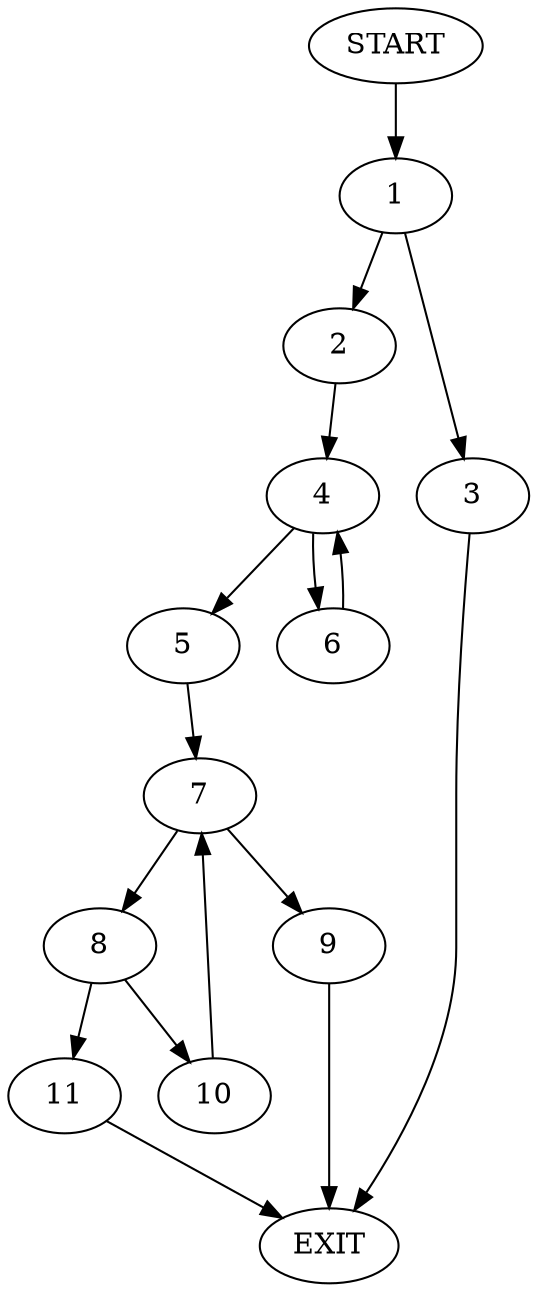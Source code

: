 digraph {
0 [label="START"]
12 [label="EXIT"]
0 -> 1
1 -> 2
1 -> 3
2 -> 4
3 -> 12
4 -> 5
4 -> 6
5 -> 7
6 -> 4
7 -> 8
7 -> 9
8 -> 10
8 -> 11
9 -> 12
10 -> 7
11 -> 12
}
